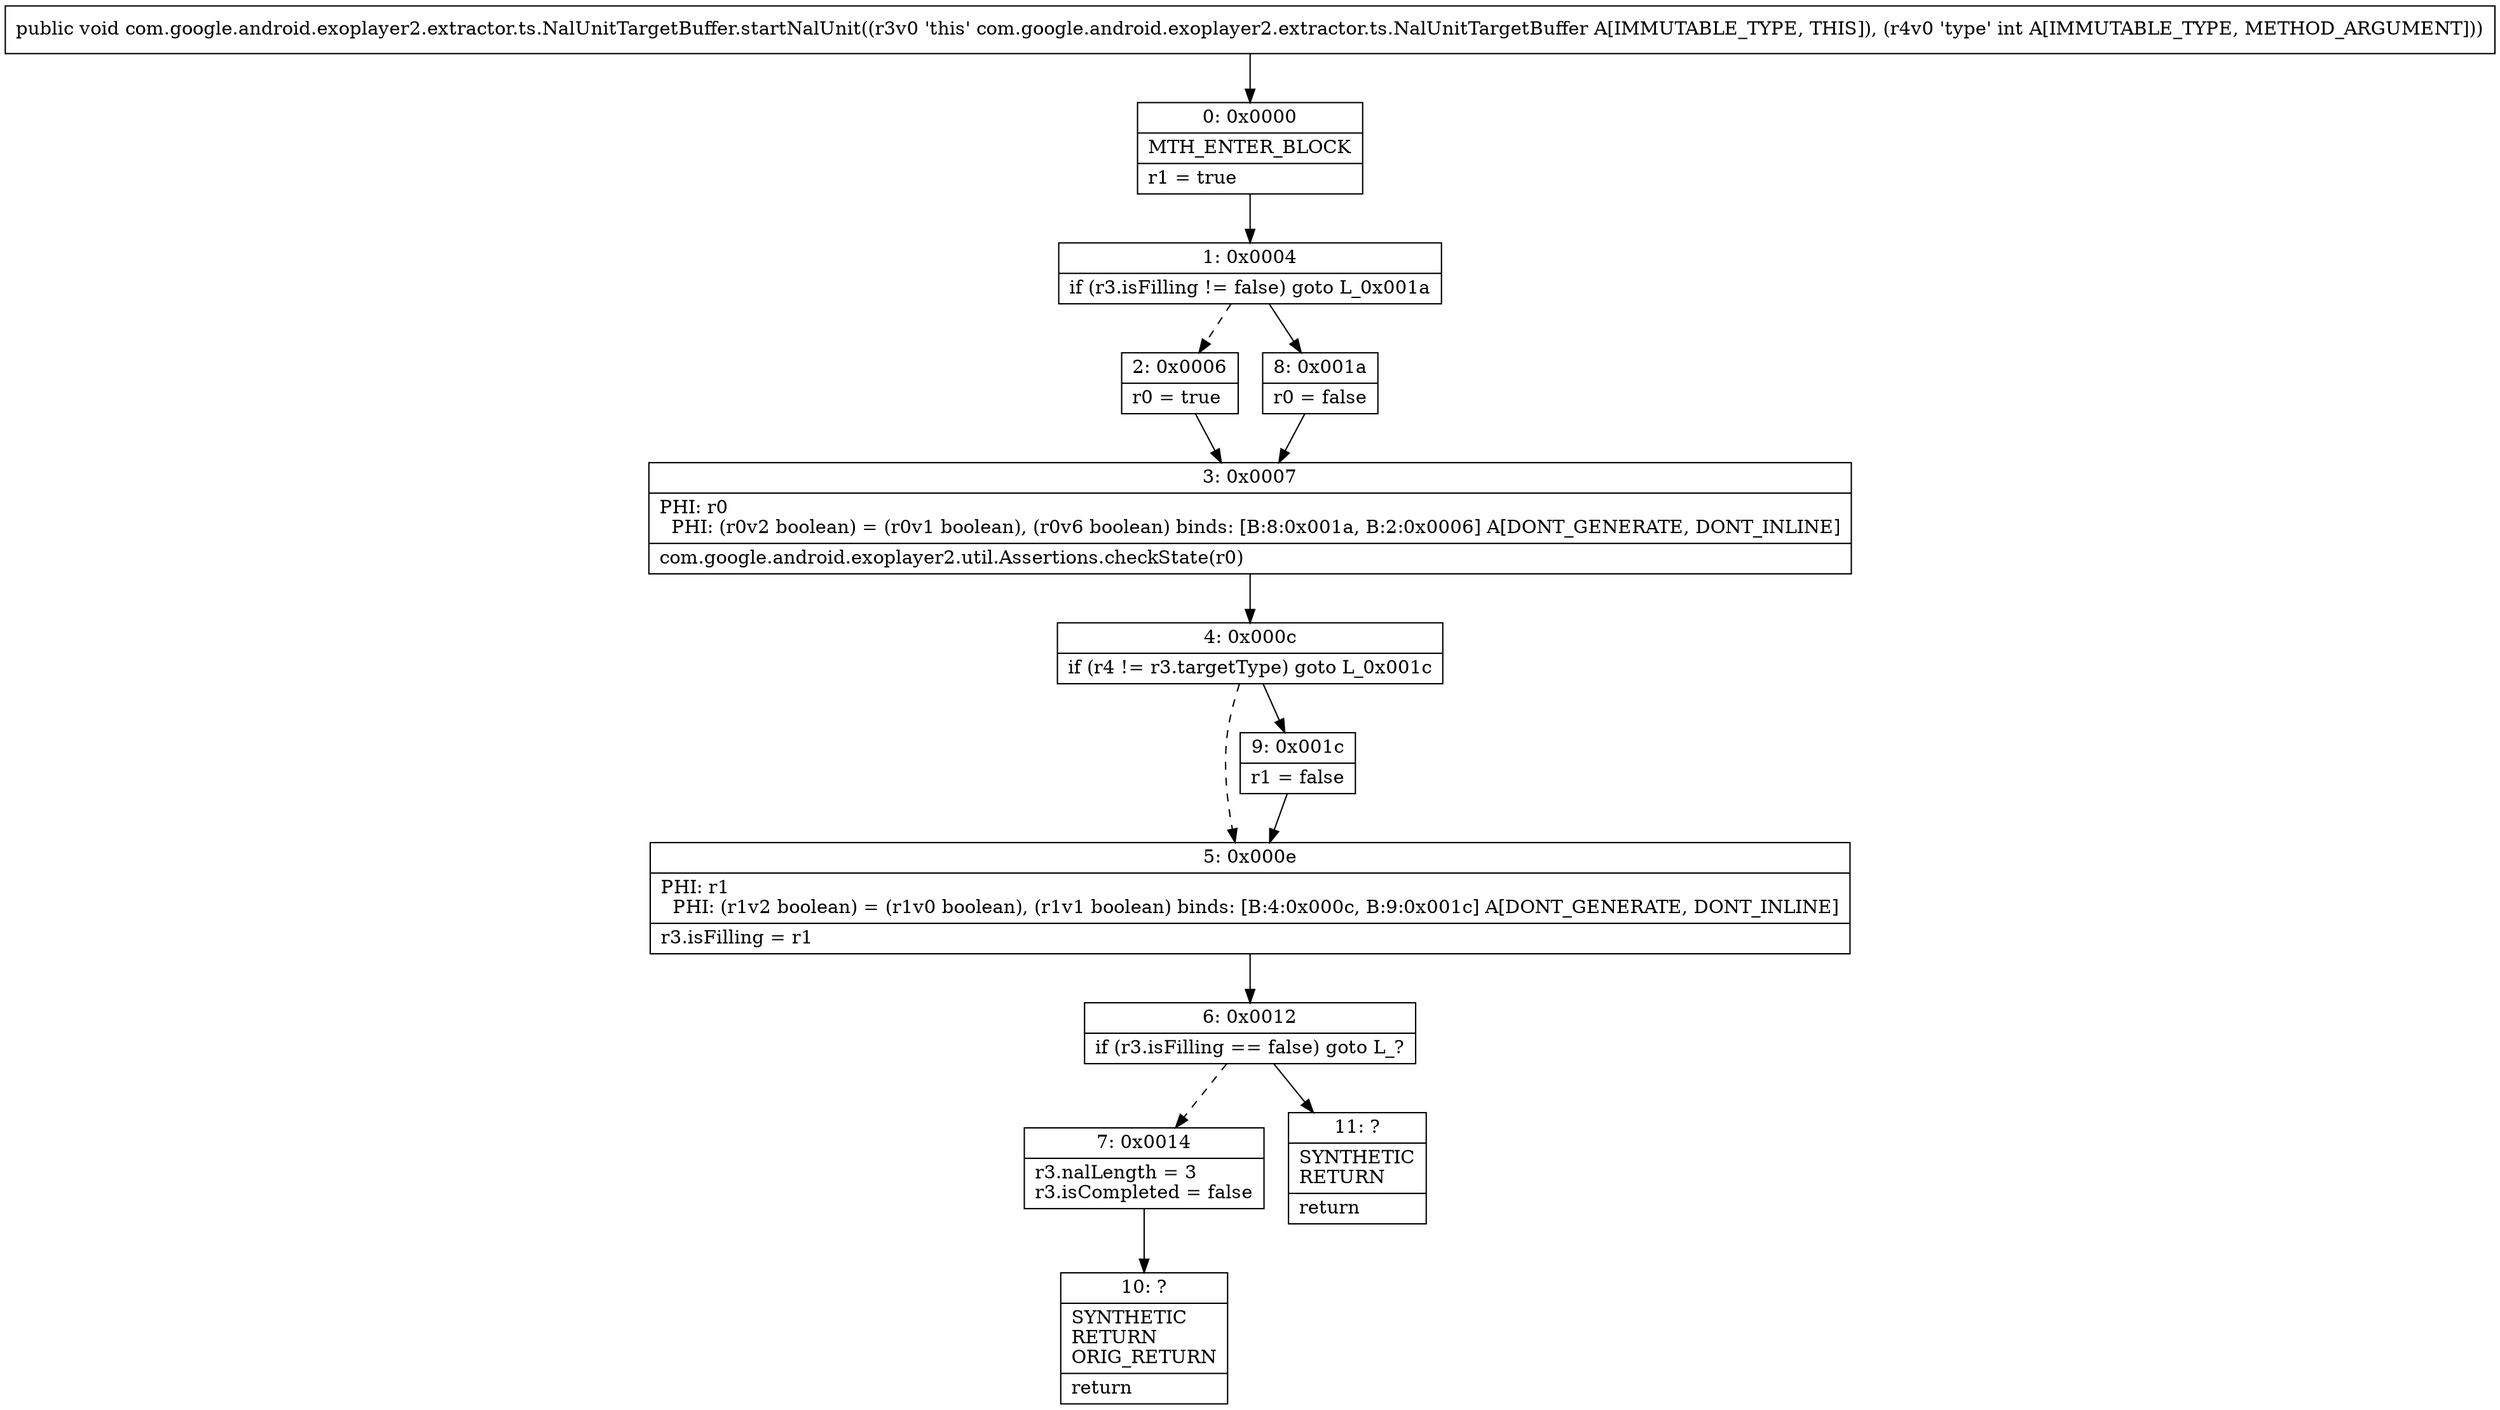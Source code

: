 digraph "CFG forcom.google.android.exoplayer2.extractor.ts.NalUnitTargetBuffer.startNalUnit(I)V" {
Node_0 [shape=record,label="{0\:\ 0x0000|MTH_ENTER_BLOCK\l|r1 = true\l}"];
Node_1 [shape=record,label="{1\:\ 0x0004|if (r3.isFilling != false) goto L_0x001a\l}"];
Node_2 [shape=record,label="{2\:\ 0x0006|r0 = true\l}"];
Node_3 [shape=record,label="{3\:\ 0x0007|PHI: r0 \l  PHI: (r0v2 boolean) = (r0v1 boolean), (r0v6 boolean) binds: [B:8:0x001a, B:2:0x0006] A[DONT_GENERATE, DONT_INLINE]\l|com.google.android.exoplayer2.util.Assertions.checkState(r0)\l}"];
Node_4 [shape=record,label="{4\:\ 0x000c|if (r4 != r3.targetType) goto L_0x001c\l}"];
Node_5 [shape=record,label="{5\:\ 0x000e|PHI: r1 \l  PHI: (r1v2 boolean) = (r1v0 boolean), (r1v1 boolean) binds: [B:4:0x000c, B:9:0x001c] A[DONT_GENERATE, DONT_INLINE]\l|r3.isFilling = r1\l}"];
Node_6 [shape=record,label="{6\:\ 0x0012|if (r3.isFilling == false) goto L_?\l}"];
Node_7 [shape=record,label="{7\:\ 0x0014|r3.nalLength = 3\lr3.isCompleted = false\l}"];
Node_8 [shape=record,label="{8\:\ 0x001a|r0 = false\l}"];
Node_9 [shape=record,label="{9\:\ 0x001c|r1 = false\l}"];
Node_10 [shape=record,label="{10\:\ ?|SYNTHETIC\lRETURN\lORIG_RETURN\l|return\l}"];
Node_11 [shape=record,label="{11\:\ ?|SYNTHETIC\lRETURN\l|return\l}"];
MethodNode[shape=record,label="{public void com.google.android.exoplayer2.extractor.ts.NalUnitTargetBuffer.startNalUnit((r3v0 'this' com.google.android.exoplayer2.extractor.ts.NalUnitTargetBuffer A[IMMUTABLE_TYPE, THIS]), (r4v0 'type' int A[IMMUTABLE_TYPE, METHOD_ARGUMENT])) }"];
MethodNode -> Node_0;
Node_0 -> Node_1;
Node_1 -> Node_2[style=dashed];
Node_1 -> Node_8;
Node_2 -> Node_3;
Node_3 -> Node_4;
Node_4 -> Node_5[style=dashed];
Node_4 -> Node_9;
Node_5 -> Node_6;
Node_6 -> Node_7[style=dashed];
Node_6 -> Node_11;
Node_7 -> Node_10;
Node_8 -> Node_3;
Node_9 -> Node_5;
}

